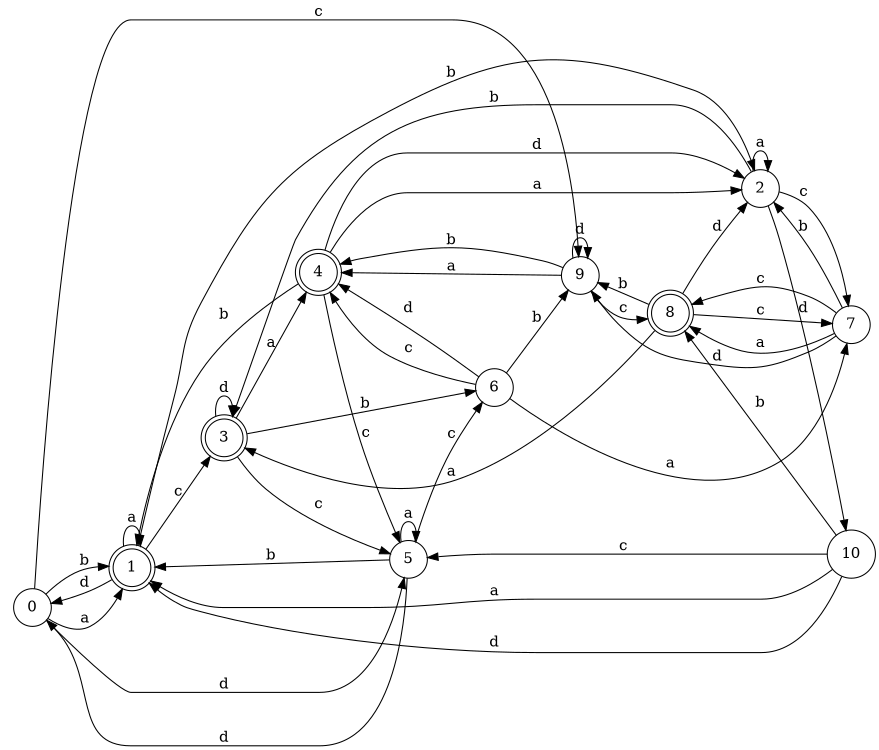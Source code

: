 digraph n9_9 {
__start0 [label="" shape="none"];

rankdir=LR;
size="8,5";

s0 [style="filled", color="black", fillcolor="white" shape="circle", label="0"];
s1 [style="rounded,filled", color="black", fillcolor="white" shape="doublecircle", label="1"];
s2 [style="filled", color="black", fillcolor="white" shape="circle", label="2"];
s3 [style="rounded,filled", color="black", fillcolor="white" shape="doublecircle", label="3"];
s4 [style="rounded,filled", color="black", fillcolor="white" shape="doublecircle", label="4"];
s5 [style="filled", color="black", fillcolor="white" shape="circle", label="5"];
s6 [style="filled", color="black", fillcolor="white" shape="circle", label="6"];
s7 [style="filled", color="black", fillcolor="white" shape="circle", label="7"];
s8 [style="rounded,filled", color="black", fillcolor="white" shape="doublecircle", label="8"];
s9 [style="filled", color="black", fillcolor="white" shape="circle", label="9"];
s10 [style="filled", color="black", fillcolor="white" shape="circle", label="10"];
s0 -> s1 [label="a"];
s0 -> s1 [label="b"];
s0 -> s9 [label="c"];
s0 -> s5 [label="d"];
s1 -> s1 [label="a"];
s1 -> s2 [label="b"];
s1 -> s3 [label="c"];
s1 -> s0 [label="d"];
s2 -> s2 [label="a"];
s2 -> s3 [label="b"];
s2 -> s7 [label="c"];
s2 -> s10 [label="d"];
s3 -> s4 [label="a"];
s3 -> s6 [label="b"];
s3 -> s5 [label="c"];
s3 -> s3 [label="d"];
s4 -> s2 [label="a"];
s4 -> s1 [label="b"];
s4 -> s5 [label="c"];
s4 -> s2 [label="d"];
s5 -> s5 [label="a"];
s5 -> s1 [label="b"];
s5 -> s6 [label="c"];
s5 -> s0 [label="d"];
s6 -> s7 [label="a"];
s6 -> s9 [label="b"];
s6 -> s4 [label="c"];
s6 -> s4 [label="d"];
s7 -> s8 [label="a"];
s7 -> s2 [label="b"];
s7 -> s8 [label="c"];
s7 -> s9 [label="d"];
s8 -> s3 [label="a"];
s8 -> s9 [label="b"];
s8 -> s7 [label="c"];
s8 -> s2 [label="d"];
s9 -> s4 [label="a"];
s9 -> s4 [label="b"];
s9 -> s8 [label="c"];
s9 -> s9 [label="d"];
s10 -> s1 [label="a"];
s10 -> s8 [label="b"];
s10 -> s5 [label="c"];
s10 -> s1 [label="d"];

}